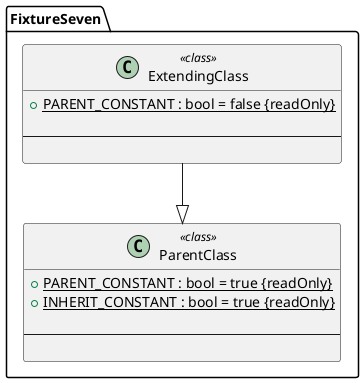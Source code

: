 @startuml
namespace FixtureSeven {
  class ParentClass << class >> {
    +{static} PARENT_CONSTANT : bool = true {readOnly}
+{static} INHERIT_CONSTANT : bool = true {readOnly}

    --

  }
  class ExtendingClass << class >> {
    +{static} PARENT_CONSTANT : bool = false {readOnly}

    --

  }
}
FixtureSeven.ExtendingClass --|> FixtureSeven.ParentClass
@enduml
